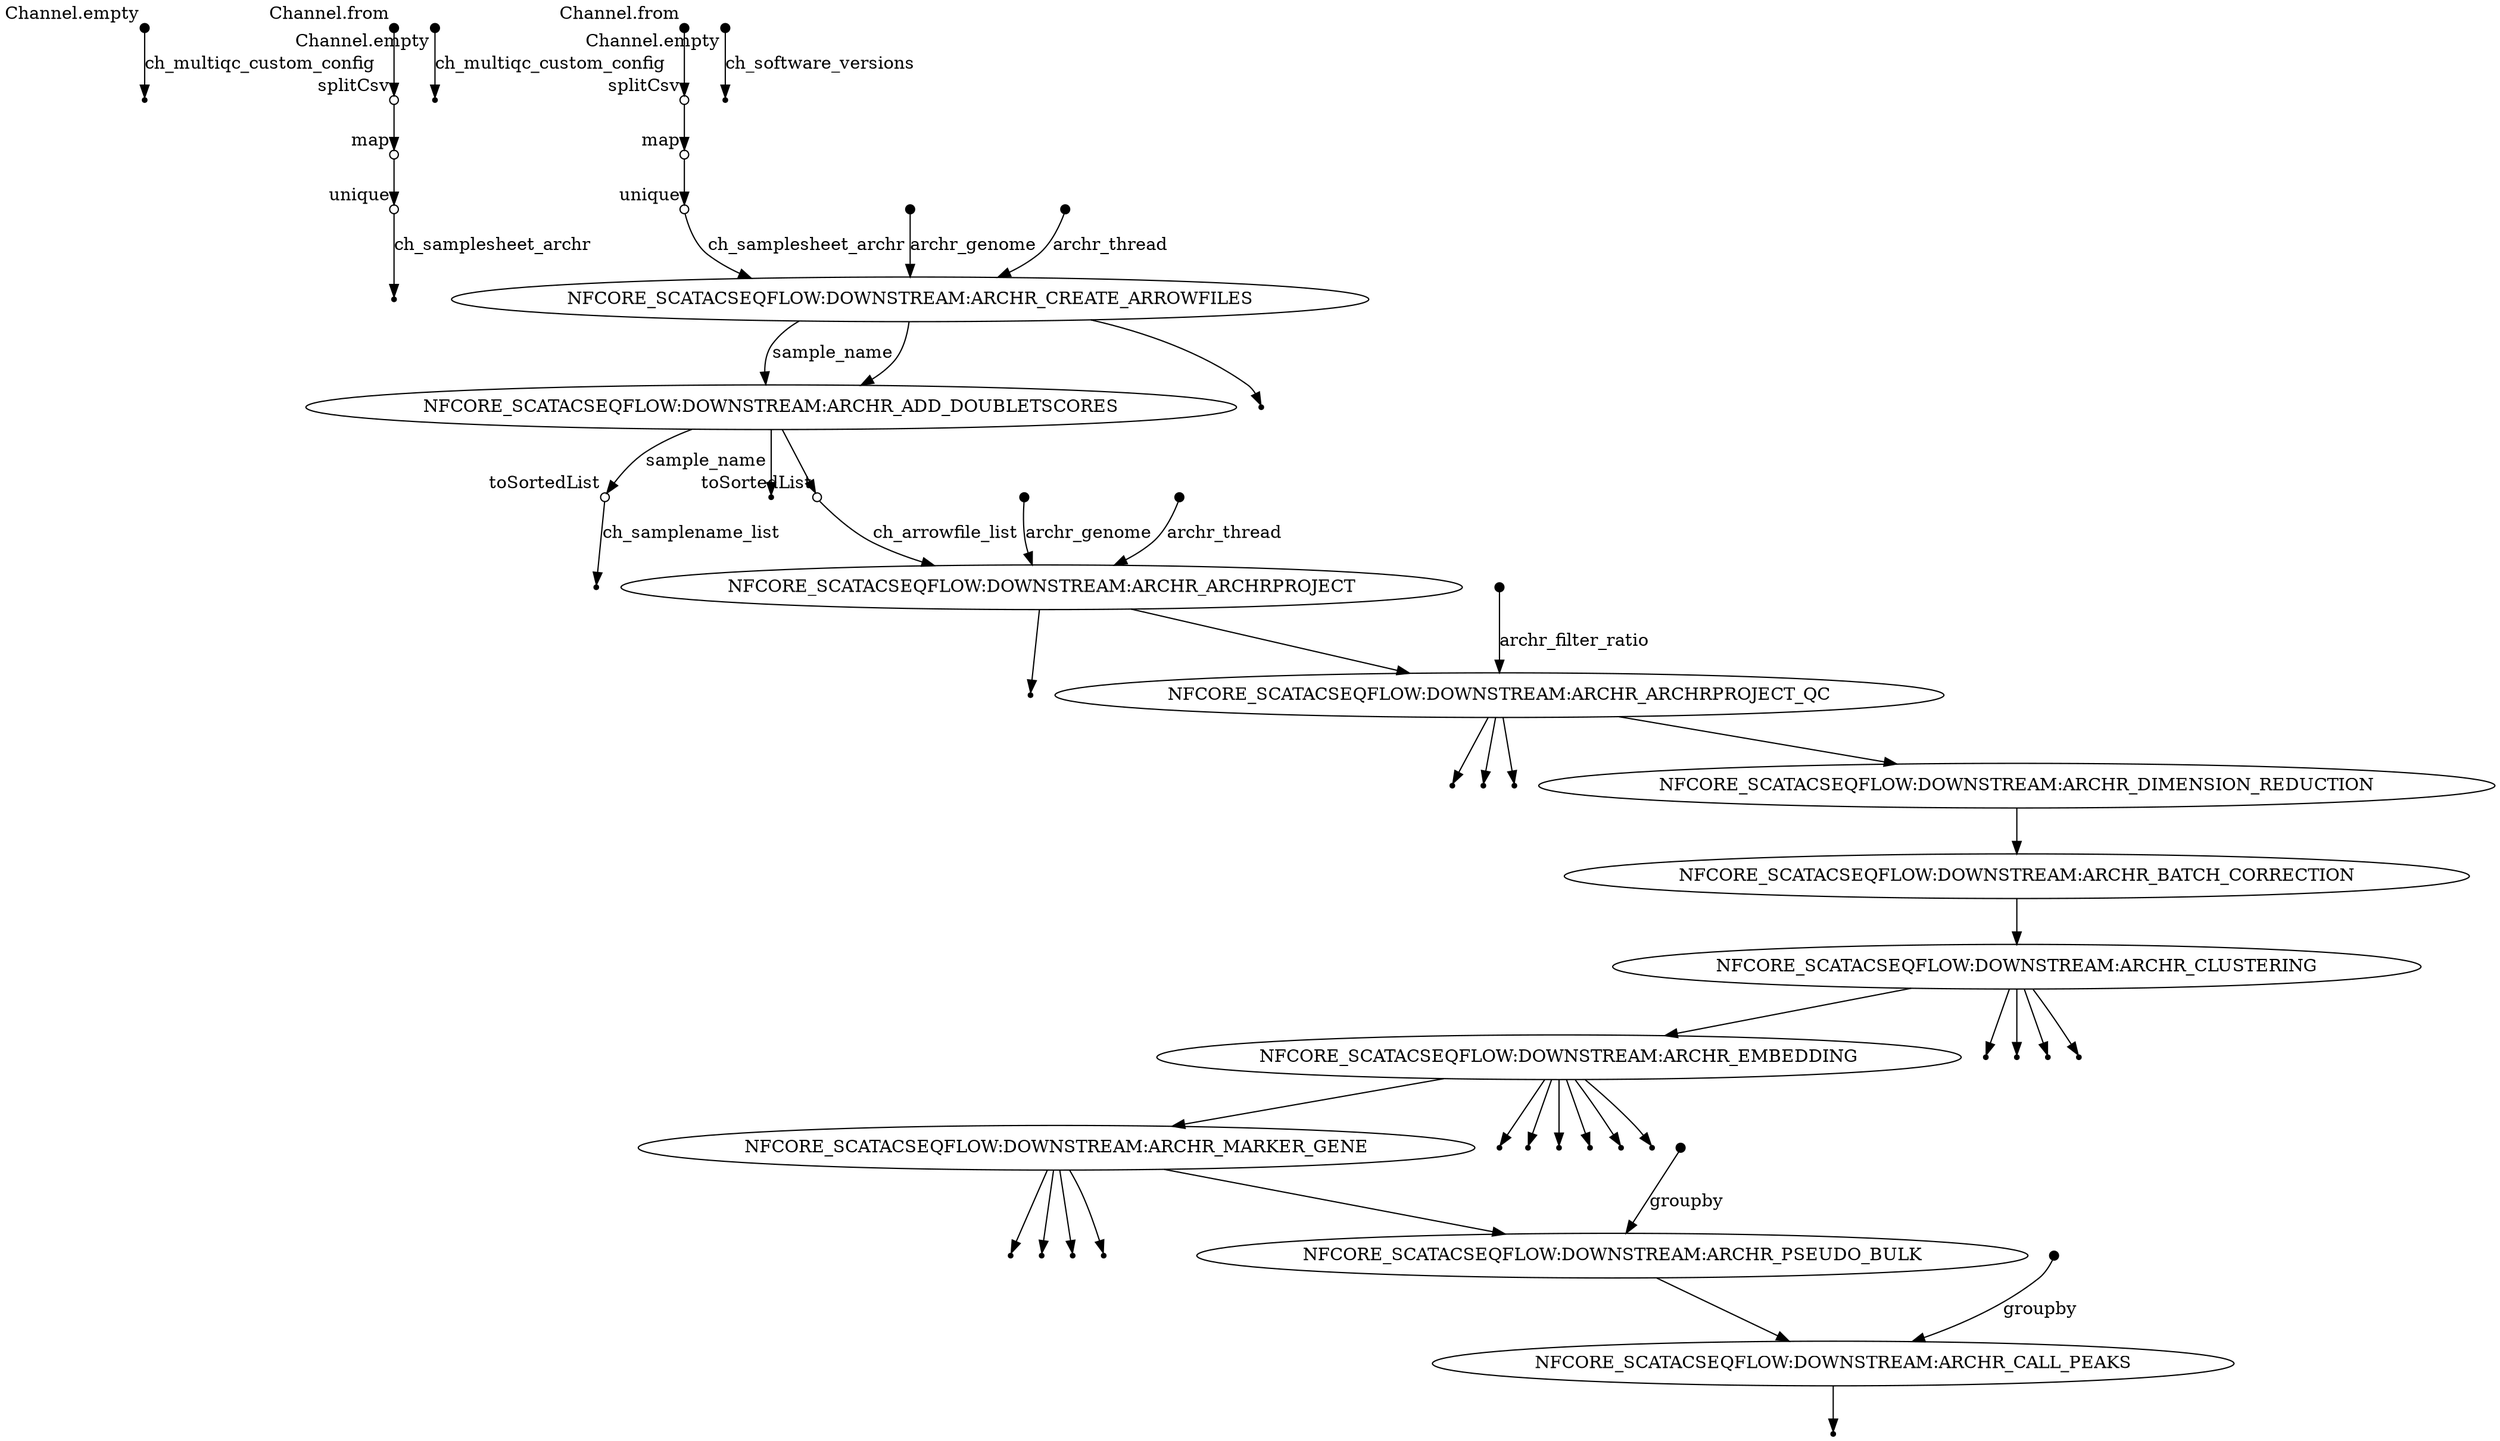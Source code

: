 digraph "pipeline_dag_20210813_084159" {
p0 [shape=point,label="",fixedsize=true,width=0.1,xlabel="Channel.empty"];
p1 [shape=point];
p0 -> p1 [label="ch_multiqc_custom_config"];

p2 [shape=point,label="",fixedsize=true,width=0.1,xlabel="Channel.from"];
p3 [shape=circle,label="",fixedsize=true,width=0.1,xlabel="splitCsv"];
p2 -> p3;

p3 [shape=circle,label="",fixedsize=true,width=0.1,xlabel="splitCsv"];
p4 [shape=circle,label="",fixedsize=true,width=0.1,xlabel="map"];
p3 -> p4;

p4 [shape=circle,label="",fixedsize=true,width=0.1,xlabel="map"];
p5 [shape=circle,label="",fixedsize=true,width=0.1,xlabel="unique"];
p4 -> p5;

p5 [shape=circle,label="",fixedsize=true,width=0.1,xlabel="unique"];
p6 [shape=point];
p5 -> p6 [label="ch_samplesheet_archr"];

p7 [shape=point,label="",fixedsize=true,width=0.1,xlabel="Channel.empty"];
p8 [shape=point];
p7 -> p8 [label="ch_multiqc_custom_config"];

p9 [shape=point,label="",fixedsize=true,width=0.1,xlabel="Channel.from"];
p10 [shape=circle,label="",fixedsize=true,width=0.1,xlabel="splitCsv"];
p9 -> p10;

p10 [shape=circle,label="",fixedsize=true,width=0.1,xlabel="splitCsv"];
p11 [shape=circle,label="",fixedsize=true,width=0.1,xlabel="map"];
p10 -> p11;

p11 [shape=circle,label="",fixedsize=true,width=0.1,xlabel="map"];
p12 [shape=circle,label="",fixedsize=true,width=0.1,xlabel="unique"];
p11 -> p12;

p12 [shape=circle,label="",fixedsize=true,width=0.1,xlabel="unique"];
p17 [label="NFCORE_SCATACSEQFLOW:DOWNSTREAM:ARCHR_CREATE_ARROWFILES"];
p12 -> p17 [label="ch_samplesheet_archr"];

p13 [shape=point,label="",fixedsize=true,width=0.1,xlabel="Channel.empty"];
p14 [shape=point];
p13 -> p14 [label="ch_software_versions"];

p15 [shape=point,label="",fixedsize=true,width=0.1];
p17 [label="NFCORE_SCATACSEQFLOW:DOWNSTREAM:ARCHR_CREATE_ARROWFILES"];
p15 -> p17 [label="archr_genome"];

p16 [shape=point,label="",fixedsize=true,width=0.1];
p17 [label="NFCORE_SCATACSEQFLOW:DOWNSTREAM:ARCHR_CREATE_ARROWFILES"];
p16 -> p17 [label="archr_thread"];

p17 [label="NFCORE_SCATACSEQFLOW:DOWNSTREAM:ARCHR_CREATE_ARROWFILES"];
p19 [label="NFCORE_SCATACSEQFLOW:DOWNSTREAM:ARCHR_ADD_DOUBLETSCORES"];
p17 -> p19 [label="sample_name"];

p17 [label="NFCORE_SCATACSEQFLOW:DOWNSTREAM:ARCHR_CREATE_ARROWFILES"];
p18 [shape=point];
p17 -> p18;

p17 [label="NFCORE_SCATACSEQFLOW:DOWNSTREAM:ARCHR_CREATE_ARROWFILES"];
p19 [label="NFCORE_SCATACSEQFLOW:DOWNSTREAM:ARCHR_ADD_DOUBLETSCORES"];
p17 -> p19;

p19 [label="NFCORE_SCATACSEQFLOW:DOWNSTREAM:ARCHR_ADD_DOUBLETSCORES"];
p21 [shape=circle,label="",fixedsize=true,width=0.1,xlabel="toSortedList"];
p19 -> p21 [label="sample_name"];

p19 [label="NFCORE_SCATACSEQFLOW:DOWNSTREAM:ARCHR_ADD_DOUBLETSCORES"];
p20 [shape=point];
p19 -> p20;

p19 [label="NFCORE_SCATACSEQFLOW:DOWNSTREAM:ARCHR_ADD_DOUBLETSCORES"];
p23 [shape=circle,label="",fixedsize=true,width=0.1,xlabel="toSortedList"];
p19 -> p23;

p21 [shape=circle,label="",fixedsize=true,width=0.1,xlabel="toSortedList"];
p22 [shape=point];
p21 -> p22 [label="ch_samplename_list"];

p23 [shape=circle,label="",fixedsize=true,width=0.1,xlabel="toSortedList"];
p26 [label="NFCORE_SCATACSEQFLOW:DOWNSTREAM:ARCHR_ARCHRPROJECT"];
p23 -> p26 [label="ch_arrowfile_list"];

p24 [shape=point,label="",fixedsize=true,width=0.1];
p26 [label="NFCORE_SCATACSEQFLOW:DOWNSTREAM:ARCHR_ARCHRPROJECT"];
p24 -> p26 [label="archr_genome"];

p25 [shape=point,label="",fixedsize=true,width=0.1];
p26 [label="NFCORE_SCATACSEQFLOW:DOWNSTREAM:ARCHR_ARCHRPROJECT"];
p25 -> p26 [label="archr_thread"];

p26 [label="NFCORE_SCATACSEQFLOW:DOWNSTREAM:ARCHR_ARCHRPROJECT"];
p27 [shape=point];
p26 -> p27;

p26 [label="NFCORE_SCATACSEQFLOW:DOWNSTREAM:ARCHR_ARCHRPROJECT"];
p29 [label="NFCORE_SCATACSEQFLOW:DOWNSTREAM:ARCHR_ARCHRPROJECT_QC"];
p26 -> p29;

p28 [shape=point,label="",fixedsize=true,width=0.1];
p29 [label="NFCORE_SCATACSEQFLOW:DOWNSTREAM:ARCHR_ARCHRPROJECT_QC"];
p28 -> p29 [label="archr_filter_ratio"];

p29 [label="NFCORE_SCATACSEQFLOW:DOWNSTREAM:ARCHR_ARCHRPROJECT_QC"];
p32 [shape=point];
p29 -> p32;

p29 [label="NFCORE_SCATACSEQFLOW:DOWNSTREAM:ARCHR_ARCHRPROJECT_QC"];
p31 [shape=point];
p29 -> p31;

p29 [label="NFCORE_SCATACSEQFLOW:DOWNSTREAM:ARCHR_ARCHRPROJECT_QC"];
p30 [shape=point];
p29 -> p30;

p29 [label="NFCORE_SCATACSEQFLOW:DOWNSTREAM:ARCHR_ARCHRPROJECT_QC"];
p33 [label="NFCORE_SCATACSEQFLOW:DOWNSTREAM:ARCHR_DIMENSION_REDUCTION"];
p29 -> p33;

p33 [label="NFCORE_SCATACSEQFLOW:DOWNSTREAM:ARCHR_DIMENSION_REDUCTION"];
p34 [label="NFCORE_SCATACSEQFLOW:DOWNSTREAM:ARCHR_BATCH_CORRECTION"];
p33 -> p34;

p34 [label="NFCORE_SCATACSEQFLOW:DOWNSTREAM:ARCHR_BATCH_CORRECTION"];
p35 [label="NFCORE_SCATACSEQFLOW:DOWNSTREAM:ARCHR_CLUSTERING"];
p34 -> p35;

p35 [label="NFCORE_SCATACSEQFLOW:DOWNSTREAM:ARCHR_CLUSTERING"];
p40 [label="NFCORE_SCATACSEQFLOW:DOWNSTREAM:ARCHR_EMBEDDING"];
p35 -> p40;

p35 [label="NFCORE_SCATACSEQFLOW:DOWNSTREAM:ARCHR_CLUSTERING"];
p39 [shape=point];
p35 -> p39;

p35 [label="NFCORE_SCATACSEQFLOW:DOWNSTREAM:ARCHR_CLUSTERING"];
p38 [shape=point];
p35 -> p38;

p35 [label="NFCORE_SCATACSEQFLOW:DOWNSTREAM:ARCHR_CLUSTERING"];
p37 [shape=point];
p35 -> p37;

p35 [label="NFCORE_SCATACSEQFLOW:DOWNSTREAM:ARCHR_CLUSTERING"];
p36 [shape=point];
p35 -> p36;

p40 [label="NFCORE_SCATACSEQFLOW:DOWNSTREAM:ARCHR_EMBEDDING"];
p47 [label="NFCORE_SCATACSEQFLOW:DOWNSTREAM:ARCHR_MARKER_GENE"];
p40 -> p47;

p40 [label="NFCORE_SCATACSEQFLOW:DOWNSTREAM:ARCHR_EMBEDDING"];
p46 [shape=point];
p40 -> p46;

p40 [label="NFCORE_SCATACSEQFLOW:DOWNSTREAM:ARCHR_EMBEDDING"];
p45 [shape=point];
p40 -> p45;

p40 [label="NFCORE_SCATACSEQFLOW:DOWNSTREAM:ARCHR_EMBEDDING"];
p44 [shape=point];
p40 -> p44;

p40 [label="NFCORE_SCATACSEQFLOW:DOWNSTREAM:ARCHR_EMBEDDING"];
p43 [shape=point];
p40 -> p43;

p40 [label="NFCORE_SCATACSEQFLOW:DOWNSTREAM:ARCHR_EMBEDDING"];
p42 [shape=point];
p40 -> p42;

p40 [label="NFCORE_SCATACSEQFLOW:DOWNSTREAM:ARCHR_EMBEDDING"];
p41 [shape=point];
p40 -> p41;

p47 [label="NFCORE_SCATACSEQFLOW:DOWNSTREAM:ARCHR_MARKER_GENE"];
p53 [label="NFCORE_SCATACSEQFLOW:DOWNSTREAM:ARCHR_PSEUDO_BULK"];
p47 -> p53;

p47 [label="NFCORE_SCATACSEQFLOW:DOWNSTREAM:ARCHR_MARKER_GENE"];
p51 [shape=point];
p47 -> p51;

p47 [label="NFCORE_SCATACSEQFLOW:DOWNSTREAM:ARCHR_MARKER_GENE"];
p50 [shape=point];
p47 -> p50;

p47 [label="NFCORE_SCATACSEQFLOW:DOWNSTREAM:ARCHR_MARKER_GENE"];
p49 [shape=point];
p47 -> p49;

p47 [label="NFCORE_SCATACSEQFLOW:DOWNSTREAM:ARCHR_MARKER_GENE"];
p48 [shape=point];
p47 -> p48;

p52 [shape=point,label="",fixedsize=true,width=0.1];
p53 [label="NFCORE_SCATACSEQFLOW:DOWNSTREAM:ARCHR_PSEUDO_BULK"];
p52 -> p53 [label="groupby"];

p53 [label="NFCORE_SCATACSEQFLOW:DOWNSTREAM:ARCHR_PSEUDO_BULK"];
p55 [label="NFCORE_SCATACSEQFLOW:DOWNSTREAM:ARCHR_CALL_PEAKS"];
p53 -> p55;

p54 [shape=point,label="",fixedsize=true,width=0.1];
p55 [label="NFCORE_SCATACSEQFLOW:DOWNSTREAM:ARCHR_CALL_PEAKS"];
p54 -> p55 [label="groupby"];

p55 [label="NFCORE_SCATACSEQFLOW:DOWNSTREAM:ARCHR_CALL_PEAKS"];
p56 [shape=point];
p55 -> p56;

}
